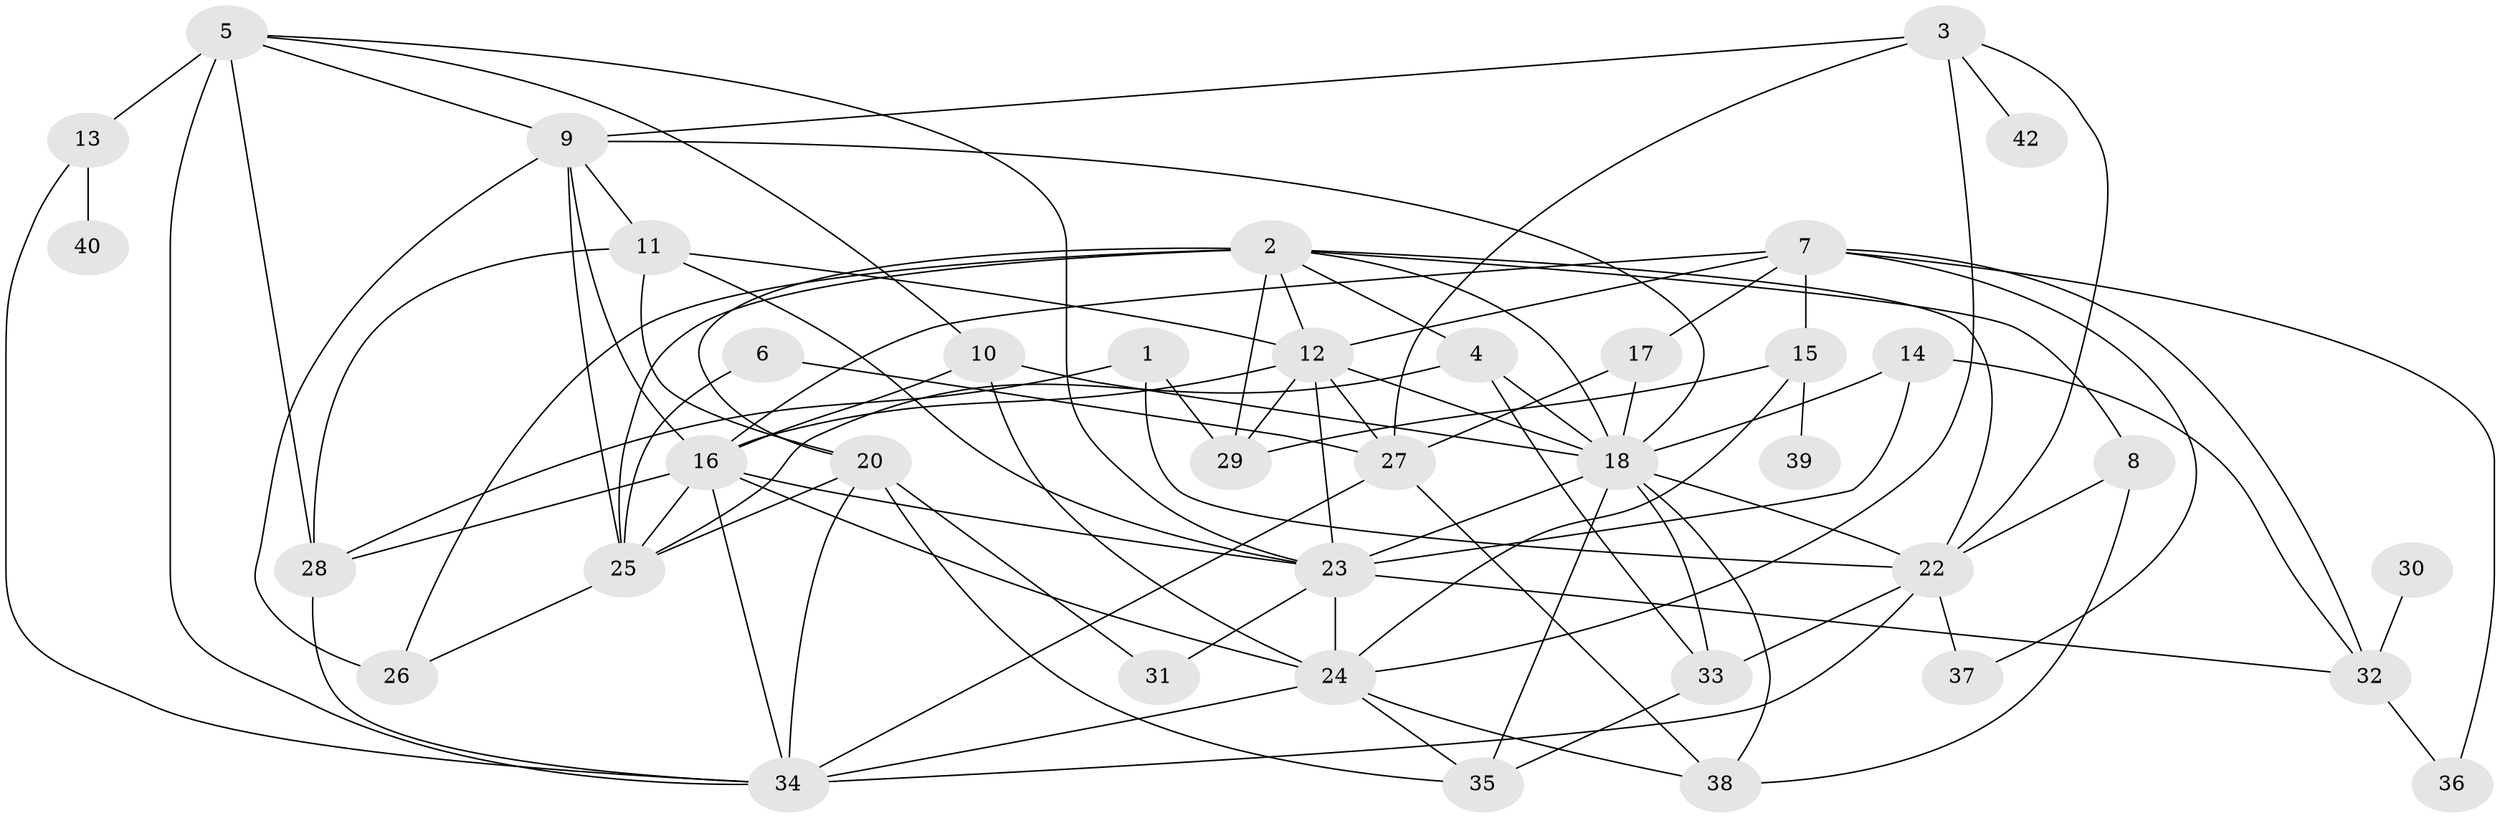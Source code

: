 // original degree distribution, {3: 0.23809523809523808, 7: 0.0380952380952381, 5: 0.10476190476190476, 2: 0.20952380952380953, 6: 0.06666666666666667, 4: 0.17142857142857143, 1: 0.13333333333333333, 0: 0.0380952380952381}
// Generated by graph-tools (version 1.1) at 2025/48/03/04/25 22:48:24]
// undirected, 39 vertices, 94 edges
graph export_dot {
  node [color=gray90,style=filled];
  1;
  2;
  3;
  4;
  5;
  6;
  7;
  8;
  9;
  10;
  11;
  12;
  13;
  14;
  15;
  16;
  17;
  18;
  20;
  22;
  23;
  24;
  25;
  26;
  27;
  28;
  29;
  30;
  31;
  32;
  33;
  34;
  35;
  36;
  37;
  38;
  39;
  40;
  42;
  1 -- 22 [weight=1.0];
  1 -- 28 [weight=1.0];
  1 -- 29 [weight=1.0];
  2 -- 4 [weight=1.0];
  2 -- 8 [weight=1.0];
  2 -- 12 [weight=1.0];
  2 -- 18 [weight=1.0];
  2 -- 20 [weight=1.0];
  2 -- 22 [weight=1.0];
  2 -- 25 [weight=1.0];
  2 -- 26 [weight=1.0];
  2 -- 29 [weight=2.0];
  3 -- 9 [weight=1.0];
  3 -- 22 [weight=1.0];
  3 -- 24 [weight=1.0];
  3 -- 27 [weight=1.0];
  3 -- 42 [weight=1.0];
  4 -- 18 [weight=1.0];
  4 -- 25 [weight=1.0];
  4 -- 33 [weight=1.0];
  5 -- 9 [weight=1.0];
  5 -- 10 [weight=1.0];
  5 -- 13 [weight=1.0];
  5 -- 23 [weight=1.0];
  5 -- 28 [weight=2.0];
  5 -- 34 [weight=1.0];
  6 -- 25 [weight=1.0];
  6 -- 27 [weight=1.0];
  7 -- 12 [weight=1.0];
  7 -- 15 [weight=1.0];
  7 -- 16 [weight=1.0];
  7 -- 17 [weight=1.0];
  7 -- 32 [weight=1.0];
  7 -- 36 [weight=1.0];
  7 -- 37 [weight=1.0];
  8 -- 22 [weight=1.0];
  8 -- 38 [weight=1.0];
  9 -- 11 [weight=1.0];
  9 -- 16 [weight=1.0];
  9 -- 18 [weight=1.0];
  9 -- 25 [weight=1.0];
  9 -- 26 [weight=1.0];
  10 -- 16 [weight=2.0];
  10 -- 18 [weight=1.0];
  10 -- 24 [weight=1.0];
  11 -- 12 [weight=1.0];
  11 -- 20 [weight=1.0];
  11 -- 23 [weight=1.0];
  11 -- 28 [weight=1.0];
  12 -- 16 [weight=1.0];
  12 -- 18 [weight=1.0];
  12 -- 23 [weight=1.0];
  12 -- 27 [weight=1.0];
  12 -- 29 [weight=1.0];
  13 -- 34 [weight=1.0];
  13 -- 40 [weight=1.0];
  14 -- 18 [weight=2.0];
  14 -- 23 [weight=1.0];
  14 -- 32 [weight=1.0];
  15 -- 24 [weight=2.0];
  15 -- 29 [weight=1.0];
  15 -- 39 [weight=1.0];
  16 -- 23 [weight=1.0];
  16 -- 24 [weight=1.0];
  16 -- 25 [weight=1.0];
  16 -- 28 [weight=1.0];
  16 -- 34 [weight=1.0];
  17 -- 18 [weight=1.0];
  17 -- 27 [weight=1.0];
  18 -- 22 [weight=1.0];
  18 -- 23 [weight=1.0];
  18 -- 33 [weight=1.0];
  18 -- 35 [weight=1.0];
  18 -- 38 [weight=1.0];
  20 -- 25 [weight=1.0];
  20 -- 31 [weight=1.0];
  20 -- 34 [weight=2.0];
  20 -- 35 [weight=1.0];
  22 -- 33 [weight=3.0];
  22 -- 34 [weight=1.0];
  22 -- 37 [weight=1.0];
  23 -- 24 [weight=4.0];
  23 -- 31 [weight=1.0];
  23 -- 32 [weight=1.0];
  24 -- 34 [weight=1.0];
  24 -- 35 [weight=1.0];
  24 -- 38 [weight=1.0];
  25 -- 26 [weight=1.0];
  27 -- 34 [weight=1.0];
  27 -- 38 [weight=1.0];
  28 -- 34 [weight=1.0];
  30 -- 32 [weight=2.0];
  32 -- 36 [weight=1.0];
  33 -- 35 [weight=1.0];
}
